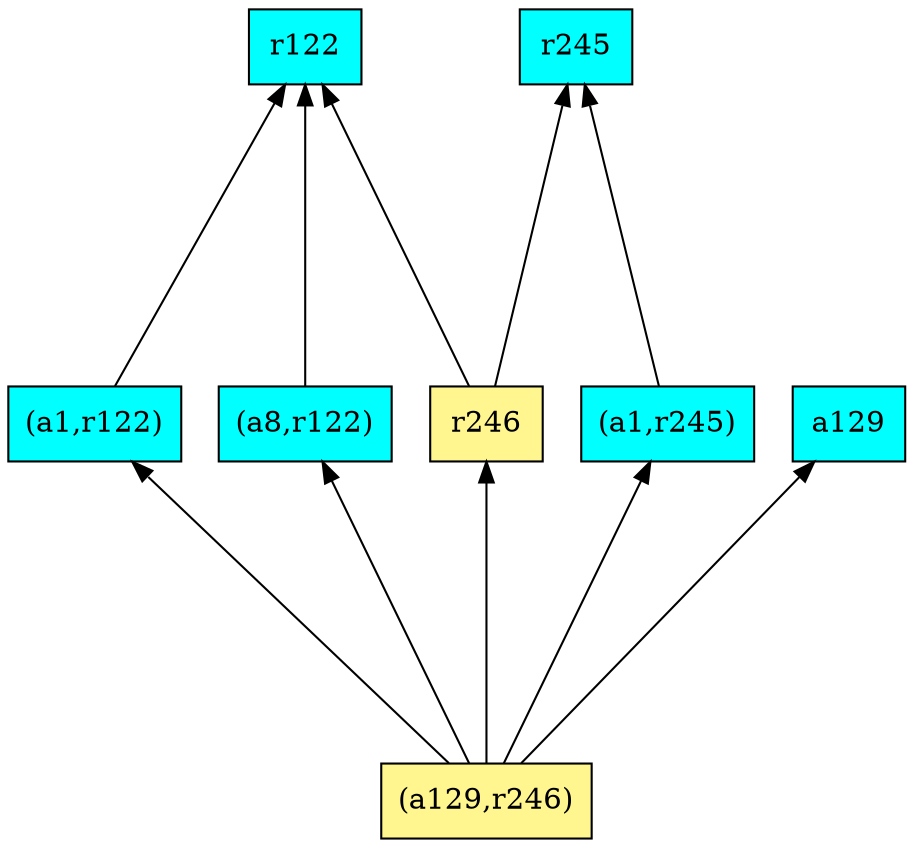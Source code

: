 digraph G {
rankdir=BT;ranksep="2.0";
"(a1,r122)" [shape=record,fillcolor=cyan,style=filled,label="{(a1,r122)}"];
"r122" [shape=record,fillcolor=cyan,style=filled,label="{r122}"];
"r245" [shape=record,fillcolor=cyan,style=filled,label="{r245}"];
"(a1,r245)" [shape=record,fillcolor=cyan,style=filled,label="{(a1,r245)}"];
"(a129,r246)" [shape=record,fillcolor=khaki1,style=filled,label="{(a129,r246)}"];
"r246" [shape=record,fillcolor=khaki1,style=filled,label="{r246}"];
"(a8,r122)" [shape=record,fillcolor=cyan,style=filled,label="{(a8,r122)}"];
"a129" [shape=record,fillcolor=cyan,style=filled,label="{a129}"];
"(a1,r122)" -> "r122"
"(a1,r245)" -> "r245"
"(a129,r246)" -> "(a1,r122)"
"(a129,r246)" -> "(a1,r245)"
"(a129,r246)" -> "r246"
"(a129,r246)" -> "(a8,r122)"
"(a129,r246)" -> "a129"
"r246" -> "r122"
"r246" -> "r245"
"(a8,r122)" -> "r122"
}